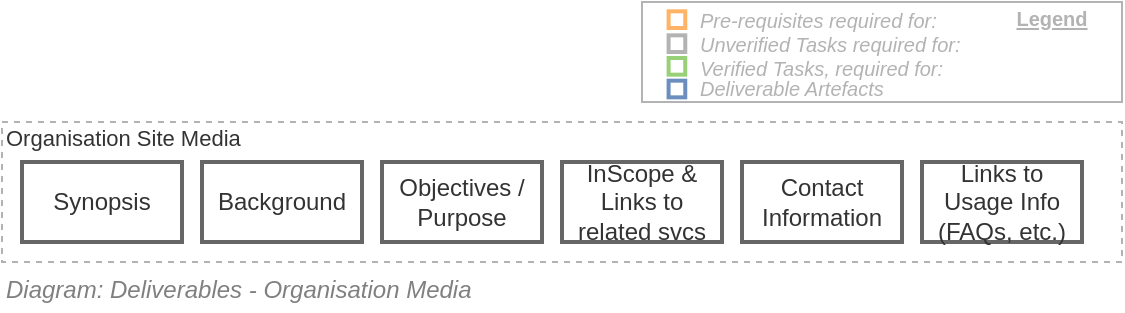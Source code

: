 <mxfile version="20.3.0" type="device"><diagram id="ZABz-IePuz5536FbChzJ" name="Content/Org Sites"><mxGraphModel dx="782" dy="549" grid="1" gridSize="10" guides="1" tooltips="1" connect="1" arrows="1" fold="1" page="1" pageScale="1" pageWidth="827" pageHeight="1169" math="0" shadow="0"><root><mxCell id="_CpPvsZCNM0nSnzyPFg--0"/><mxCell id="_CpPvsZCNM0nSnzyPFg--1" value="Diagram" parent="_CpPvsZCNM0nSnzyPFg--0"/><mxCell id="_CpPvsZCNM0nSnzyPFg--2" value="Title/Diagram" parent="_CpPvsZCNM0nSnzyPFg--0"/><mxCell id="DEVVcHHWgZFJGyw_rxav-0" value="&lt;font style=&quot;font-size: 12px&quot;&gt;Diagram: Deliverables - Organisation Media&lt;br&gt;&lt;/font&gt;" style="text;strokeColor=none;fillColor=none;html=1;fontSize=24;fontStyle=2;verticalAlign=middle;align=left;shadow=0;glass=0;comic=0;opacity=30;fontColor=#808080;rounded=0;" parent="_CpPvsZCNM0nSnzyPFg--2" vertex="1"><mxGeometry x="120" y="290" width="520" height="20" as="geometry"/></mxCell><mxCell id="UKZrX8fyVokl5PFHLBEK-0" value="" style="rounded=0;whiteSpace=wrap;html=1;fontSize=10;align=left;container=1;collapsible=0;fontColor=#B3B3B3;strokeColor=#B3B3B3;" parent="_CpPvsZCNM0nSnzyPFg--2" vertex="1"><mxGeometry x="440" y="160" width="240" height="50" as="geometry"/></mxCell><mxCell id="UKZrX8fyVokl5PFHLBEK-1" value="" style="whiteSpace=wrap;html=1;aspect=fixed;fillColor=none;fontSize=10;align=left;fontStyle=2;strokeWidth=2;strokeColor=#FFB366;" parent="UKZrX8fyVokl5PFHLBEK-0" vertex="1"><mxGeometry x="13.294" y="4.667" width="8.333" height="8.333" as="geometry"/></mxCell><mxCell id="UKZrX8fyVokl5PFHLBEK-2" value="" style="whiteSpace=wrap;html=1;aspect=fixed;fillColor=none;fontSize=10;align=left;fontStyle=2;strokeWidth=2;strokeColor=#97D077;" parent="UKZrX8fyVokl5PFHLBEK-0" vertex="1"><mxGeometry x="13.294" y="28" width="8.333" height="8.333" as="geometry"/></mxCell><mxCell id="UKZrX8fyVokl5PFHLBEK-3" value="" style="whiteSpace=wrap;html=1;aspect=fixed;strokeColor=#6c8ebf;fontSize=10;align=left;fontStyle=2;strokeWidth=2;fillColor=none;" parent="UKZrX8fyVokl5PFHLBEK-0" vertex="1"><mxGeometry x="13.294" y="39.333" width="8.333" height="8.333" as="geometry"/></mxCell><mxCell id="UKZrX8fyVokl5PFHLBEK-4" value="Pre-requisites required for:" style="text;html=1;strokeColor=none;fillColor=none;align=left;verticalAlign=middle;whiteSpace=wrap;rounded=0;fontSize=10;fontStyle=2;fontColor=#B3B3B3;" parent="UKZrX8fyVokl5PFHLBEK-0" vertex="1"><mxGeometry x="26.595" y="4.667" width="213.405" height="8.333" as="geometry"/></mxCell><mxCell id="UKZrX8fyVokl5PFHLBEK-5" value="Verified Tasks, required for:" style="text;html=1;strokeColor=none;fillColor=none;align=left;verticalAlign=middle;whiteSpace=wrap;rounded=0;fontSize=10;fontStyle=2;fontColor=#B3B3B3;" parent="UKZrX8fyVokl5PFHLBEK-0" vertex="1"><mxGeometry x="26.59" y="30" width="213.41" height="6.33" as="geometry"/></mxCell><mxCell id="UKZrX8fyVokl5PFHLBEK-6" value="Deliverable Artefacts" style="text;html=1;strokeColor=none;fillColor=none;align=left;verticalAlign=middle;whiteSpace=wrap;rounded=0;fontSize=10;fontStyle=2;fontColor=#B3B3B3;" parent="UKZrX8fyVokl5PFHLBEK-0" vertex="1"><mxGeometry x="26.595" y="39.333" width="213.405" height="8.333" as="geometry"/></mxCell><mxCell id="UKZrX8fyVokl5PFHLBEK-7" value="Legend" style="text;html=1;strokeColor=none;fillColor=none;align=center;verticalAlign=middle;whiteSpace=wrap;rounded=0;fontSize=10;fontStyle=5;fontColor=#B3B3B3;" parent="UKZrX8fyVokl5PFHLBEK-0" vertex="1"><mxGeometry x="180" width="50" height="16.67" as="geometry"/></mxCell><mxCell id="UKZrX8fyVokl5PFHLBEK-8" value="" style="whiteSpace=wrap;html=1;aspect=fixed;fontSize=10;align=left;fontStyle=2;strokeWidth=2;fontColor=#333333;fillColor=none;strokeColor=#B3B3B3;" parent="UKZrX8fyVokl5PFHLBEK-0" vertex="1"><mxGeometry x="13.294" y="16.667" width="8.333" height="8.333" as="geometry"/></mxCell><mxCell id="UKZrX8fyVokl5PFHLBEK-9" value="Unverified Tasks required for:" style="text;html=1;strokeColor=none;fillColor=none;align=left;verticalAlign=middle;whiteSpace=wrap;rounded=0;fontSize=10;fontStyle=2;fontColor=#B3B3B3;" parent="UKZrX8fyVokl5PFHLBEK-0" vertex="1"><mxGeometry x="26.595" y="16.667" width="213.405" height="8.333" as="geometry"/></mxCell><mxCell id="9qBULQyPQdULegYtf8jR-0" value="Organisation Site Media" style="rounded=0;whiteSpace=wrap;html=1;shadow=0;glass=0;comic=0;strokeColor=#B3B3B3;fillColor=none;fontSize=11;align=left;fontColor=#333333;recursiveResize=0;container=1;collapsible=0;verticalAlign=top;spacing=2;spacingTop=-5;dashed=1;" parent="_CpPvsZCNM0nSnzyPFg--2" vertex="1"><mxGeometry x="120" y="220" width="560" height="70" as="geometry"/></mxCell><mxCell id="_CpPvsZCNM0nSnzyPFg--3" value="Synopsis" style="rounded=0;whiteSpace=wrap;html=1;strokeColor=#666666;strokeWidth=2;fontColor=#333333;fillColor=none;" parent="9qBULQyPQdULegYtf8jR-0" vertex="1"><mxGeometry x="10" y="20" width="80" height="40" as="geometry"/></mxCell><mxCell id="_CpPvsZCNM0nSnzyPFg--4" value="Background" style="rounded=0;whiteSpace=wrap;html=1;strokeColor=#666666;strokeWidth=2;fontColor=#333333;fillColor=none;" parent="9qBULQyPQdULegYtf8jR-0" vertex="1"><mxGeometry x="100" y="20" width="80" height="40" as="geometry"/></mxCell><mxCell id="_CpPvsZCNM0nSnzyPFg--5" value="Objectives / Purpose" style="rounded=0;whiteSpace=wrap;html=1;strokeColor=#666666;strokeWidth=2;fontColor=#333333;fillColor=none;" parent="9qBULQyPQdULegYtf8jR-0" vertex="1"><mxGeometry x="190" y="20" width="80" height="40" as="geometry"/></mxCell><mxCell id="_CpPvsZCNM0nSnzyPFg--6" value="InScope &amp;amp; Links to related svcs" style="rounded=0;whiteSpace=wrap;html=1;strokeColor=#666666;strokeWidth=2;fontColor=#333333;fillColor=none;" parent="9qBULQyPQdULegYtf8jR-0" vertex="1"><mxGeometry x="280" y="20" width="80" height="40" as="geometry"/></mxCell><mxCell id="_CpPvsZCNM0nSnzyPFg--7" value="Contact Information" style="rounded=0;whiteSpace=wrap;html=1;strokeColor=#666666;strokeWidth=2;fontColor=#333333;fillColor=none;" parent="9qBULQyPQdULegYtf8jR-0" vertex="1"><mxGeometry x="370" y="20" width="80" height="40" as="geometry"/></mxCell><mxCell id="_CpPvsZCNM0nSnzyPFg--8" value="Links to Usage Info (FAQs, etc.)" style="rounded=0;whiteSpace=wrap;html=1;strokeColor=#666666;strokeWidth=2;fontColor=#333333;fillColor=none;" parent="9qBULQyPQdULegYtf8jR-0" vertex="1"><mxGeometry x="460" y="20" width="80" height="40" as="geometry"/></mxCell></root></mxGraphModel></diagram></mxfile>